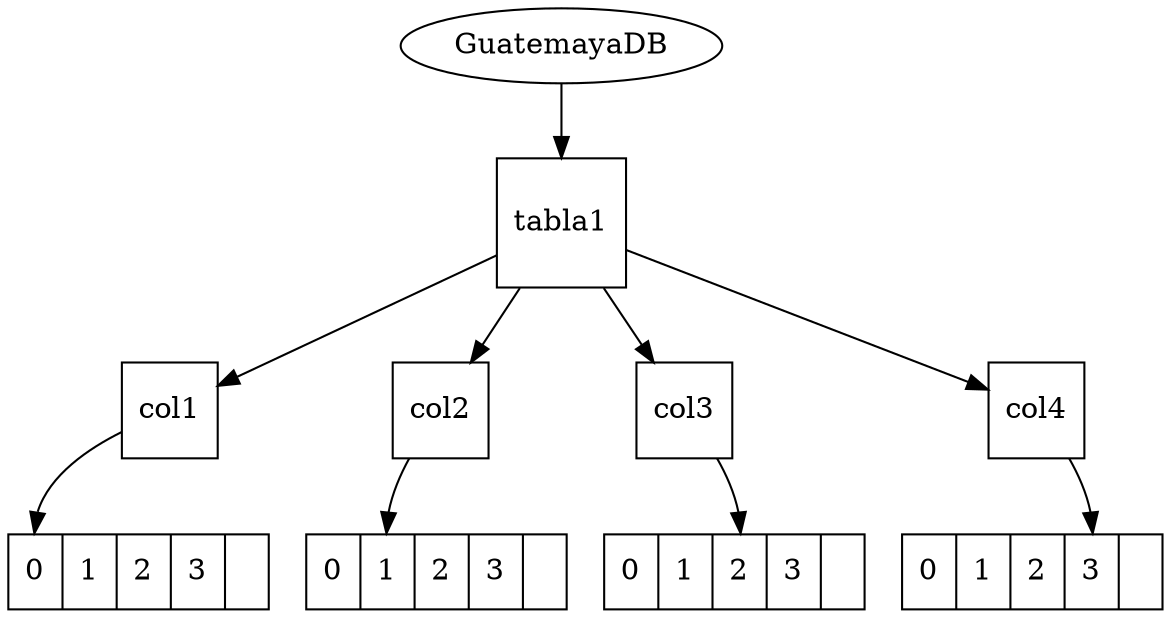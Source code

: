 digraph G {
GuatemayaDB ->tabla1;
"tabla1col1"[label="col1"];
tabla1->tabla1col1;
tabla1col1[ shape=square];
node [shape=record];
nodetabla1col1[label = "<f1> 0 | <f2> 1 | <f3> 2 | <f4> 3 |"] 
tabla1col1 -> nodetabla1col1:f1;
"tabla1col2"[label="col2"];
tabla1->tabla1col2;
tabla1col2[ shape=square];
node [shape=record];
nodetabla1col2[label = "<f1> 0 | <f2> 1 | <f3> 2 | <f4> 3 |"] 
tabla1col2 -> nodetabla1col2:f2;
"tabla1col3"[label="col3"];
tabla1->tabla1col3;
tabla1col3[ shape=square];
node [shape=record];
nodetabla1col3[label = "<f1> 0 | <f2> 1 | <f3> 2 | <f4> 3 |"] 
tabla1col3 -> nodetabla1col3:f3;
"tabla1col4"[label="col4"];
tabla1->tabla1col4;
tabla1col4[ shape=square];
node [shape=record];
nodetabla1col4[label = "<f1> 0 | <f2> 1 | <f3> 2 | <f4> 3 |"] 
tabla1col4 -> nodetabla1col4:f4;
tabla1[ shape=square];
}